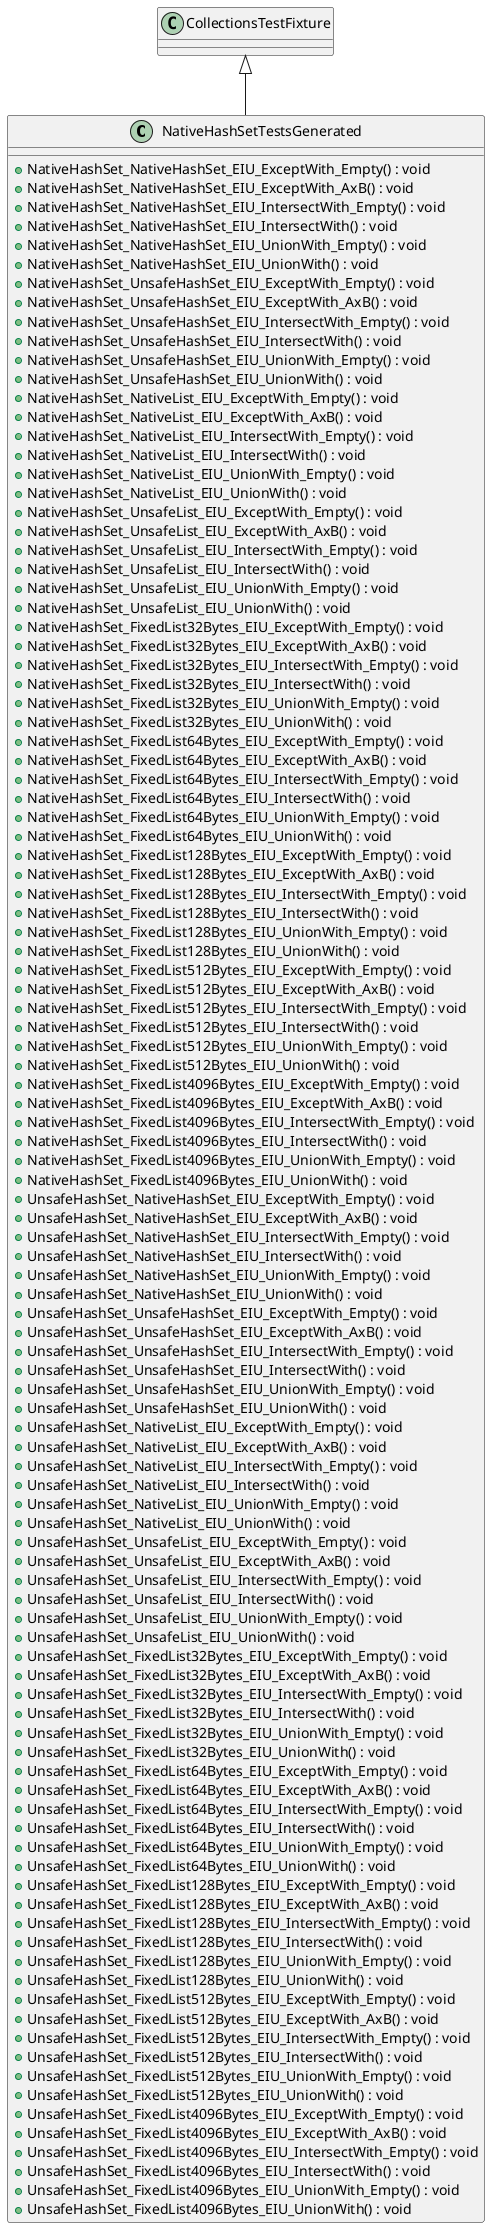 @startuml
class NativeHashSetTestsGenerated {
    + NativeHashSet_NativeHashSet_EIU_ExceptWith_Empty() : void
    + NativeHashSet_NativeHashSet_EIU_ExceptWith_AxB() : void
    + NativeHashSet_NativeHashSet_EIU_IntersectWith_Empty() : void
    + NativeHashSet_NativeHashSet_EIU_IntersectWith() : void
    + NativeHashSet_NativeHashSet_EIU_UnionWith_Empty() : void
    + NativeHashSet_NativeHashSet_EIU_UnionWith() : void
    + NativeHashSet_UnsafeHashSet_EIU_ExceptWith_Empty() : void
    + NativeHashSet_UnsafeHashSet_EIU_ExceptWith_AxB() : void
    + NativeHashSet_UnsafeHashSet_EIU_IntersectWith_Empty() : void
    + NativeHashSet_UnsafeHashSet_EIU_IntersectWith() : void
    + NativeHashSet_UnsafeHashSet_EIU_UnionWith_Empty() : void
    + NativeHashSet_UnsafeHashSet_EIU_UnionWith() : void
    + NativeHashSet_NativeList_EIU_ExceptWith_Empty() : void
    + NativeHashSet_NativeList_EIU_ExceptWith_AxB() : void
    + NativeHashSet_NativeList_EIU_IntersectWith_Empty() : void
    + NativeHashSet_NativeList_EIU_IntersectWith() : void
    + NativeHashSet_NativeList_EIU_UnionWith_Empty() : void
    + NativeHashSet_NativeList_EIU_UnionWith() : void
    + NativeHashSet_UnsafeList_EIU_ExceptWith_Empty() : void
    + NativeHashSet_UnsafeList_EIU_ExceptWith_AxB() : void
    + NativeHashSet_UnsafeList_EIU_IntersectWith_Empty() : void
    + NativeHashSet_UnsafeList_EIU_IntersectWith() : void
    + NativeHashSet_UnsafeList_EIU_UnionWith_Empty() : void
    + NativeHashSet_UnsafeList_EIU_UnionWith() : void
    + NativeHashSet_FixedList32Bytes_EIU_ExceptWith_Empty() : void
    + NativeHashSet_FixedList32Bytes_EIU_ExceptWith_AxB() : void
    + NativeHashSet_FixedList32Bytes_EIU_IntersectWith_Empty() : void
    + NativeHashSet_FixedList32Bytes_EIU_IntersectWith() : void
    + NativeHashSet_FixedList32Bytes_EIU_UnionWith_Empty() : void
    + NativeHashSet_FixedList32Bytes_EIU_UnionWith() : void
    + NativeHashSet_FixedList64Bytes_EIU_ExceptWith_Empty() : void
    + NativeHashSet_FixedList64Bytes_EIU_ExceptWith_AxB() : void
    + NativeHashSet_FixedList64Bytes_EIU_IntersectWith_Empty() : void
    + NativeHashSet_FixedList64Bytes_EIU_IntersectWith() : void
    + NativeHashSet_FixedList64Bytes_EIU_UnionWith_Empty() : void
    + NativeHashSet_FixedList64Bytes_EIU_UnionWith() : void
    + NativeHashSet_FixedList128Bytes_EIU_ExceptWith_Empty() : void
    + NativeHashSet_FixedList128Bytes_EIU_ExceptWith_AxB() : void
    + NativeHashSet_FixedList128Bytes_EIU_IntersectWith_Empty() : void
    + NativeHashSet_FixedList128Bytes_EIU_IntersectWith() : void
    + NativeHashSet_FixedList128Bytes_EIU_UnionWith_Empty() : void
    + NativeHashSet_FixedList128Bytes_EIU_UnionWith() : void
    + NativeHashSet_FixedList512Bytes_EIU_ExceptWith_Empty() : void
    + NativeHashSet_FixedList512Bytes_EIU_ExceptWith_AxB() : void
    + NativeHashSet_FixedList512Bytes_EIU_IntersectWith_Empty() : void
    + NativeHashSet_FixedList512Bytes_EIU_IntersectWith() : void
    + NativeHashSet_FixedList512Bytes_EIU_UnionWith_Empty() : void
    + NativeHashSet_FixedList512Bytes_EIU_UnionWith() : void
    + NativeHashSet_FixedList4096Bytes_EIU_ExceptWith_Empty() : void
    + NativeHashSet_FixedList4096Bytes_EIU_ExceptWith_AxB() : void
    + NativeHashSet_FixedList4096Bytes_EIU_IntersectWith_Empty() : void
    + NativeHashSet_FixedList4096Bytes_EIU_IntersectWith() : void
    + NativeHashSet_FixedList4096Bytes_EIU_UnionWith_Empty() : void
    + NativeHashSet_FixedList4096Bytes_EIU_UnionWith() : void
    + UnsafeHashSet_NativeHashSet_EIU_ExceptWith_Empty() : void
    + UnsafeHashSet_NativeHashSet_EIU_ExceptWith_AxB() : void
    + UnsafeHashSet_NativeHashSet_EIU_IntersectWith_Empty() : void
    + UnsafeHashSet_NativeHashSet_EIU_IntersectWith() : void
    + UnsafeHashSet_NativeHashSet_EIU_UnionWith_Empty() : void
    + UnsafeHashSet_NativeHashSet_EIU_UnionWith() : void
    + UnsafeHashSet_UnsafeHashSet_EIU_ExceptWith_Empty() : void
    + UnsafeHashSet_UnsafeHashSet_EIU_ExceptWith_AxB() : void
    + UnsafeHashSet_UnsafeHashSet_EIU_IntersectWith_Empty() : void
    + UnsafeHashSet_UnsafeHashSet_EIU_IntersectWith() : void
    + UnsafeHashSet_UnsafeHashSet_EIU_UnionWith_Empty() : void
    + UnsafeHashSet_UnsafeHashSet_EIU_UnionWith() : void
    + UnsafeHashSet_NativeList_EIU_ExceptWith_Empty() : void
    + UnsafeHashSet_NativeList_EIU_ExceptWith_AxB() : void
    + UnsafeHashSet_NativeList_EIU_IntersectWith_Empty() : void
    + UnsafeHashSet_NativeList_EIU_IntersectWith() : void
    + UnsafeHashSet_NativeList_EIU_UnionWith_Empty() : void
    + UnsafeHashSet_NativeList_EIU_UnionWith() : void
    + UnsafeHashSet_UnsafeList_EIU_ExceptWith_Empty() : void
    + UnsafeHashSet_UnsafeList_EIU_ExceptWith_AxB() : void
    + UnsafeHashSet_UnsafeList_EIU_IntersectWith_Empty() : void
    + UnsafeHashSet_UnsafeList_EIU_IntersectWith() : void
    + UnsafeHashSet_UnsafeList_EIU_UnionWith_Empty() : void
    + UnsafeHashSet_UnsafeList_EIU_UnionWith() : void
    + UnsafeHashSet_FixedList32Bytes_EIU_ExceptWith_Empty() : void
    + UnsafeHashSet_FixedList32Bytes_EIU_ExceptWith_AxB() : void
    + UnsafeHashSet_FixedList32Bytes_EIU_IntersectWith_Empty() : void
    + UnsafeHashSet_FixedList32Bytes_EIU_IntersectWith() : void
    + UnsafeHashSet_FixedList32Bytes_EIU_UnionWith_Empty() : void
    + UnsafeHashSet_FixedList32Bytes_EIU_UnionWith() : void
    + UnsafeHashSet_FixedList64Bytes_EIU_ExceptWith_Empty() : void
    + UnsafeHashSet_FixedList64Bytes_EIU_ExceptWith_AxB() : void
    + UnsafeHashSet_FixedList64Bytes_EIU_IntersectWith_Empty() : void
    + UnsafeHashSet_FixedList64Bytes_EIU_IntersectWith() : void
    + UnsafeHashSet_FixedList64Bytes_EIU_UnionWith_Empty() : void
    + UnsafeHashSet_FixedList64Bytes_EIU_UnionWith() : void
    + UnsafeHashSet_FixedList128Bytes_EIU_ExceptWith_Empty() : void
    + UnsafeHashSet_FixedList128Bytes_EIU_ExceptWith_AxB() : void
    + UnsafeHashSet_FixedList128Bytes_EIU_IntersectWith_Empty() : void
    + UnsafeHashSet_FixedList128Bytes_EIU_IntersectWith() : void
    + UnsafeHashSet_FixedList128Bytes_EIU_UnionWith_Empty() : void
    + UnsafeHashSet_FixedList128Bytes_EIU_UnionWith() : void
    + UnsafeHashSet_FixedList512Bytes_EIU_ExceptWith_Empty() : void
    + UnsafeHashSet_FixedList512Bytes_EIU_ExceptWith_AxB() : void
    + UnsafeHashSet_FixedList512Bytes_EIU_IntersectWith_Empty() : void
    + UnsafeHashSet_FixedList512Bytes_EIU_IntersectWith() : void
    + UnsafeHashSet_FixedList512Bytes_EIU_UnionWith_Empty() : void
    + UnsafeHashSet_FixedList512Bytes_EIU_UnionWith() : void
    + UnsafeHashSet_FixedList4096Bytes_EIU_ExceptWith_Empty() : void
    + UnsafeHashSet_FixedList4096Bytes_EIU_ExceptWith_AxB() : void
    + UnsafeHashSet_FixedList4096Bytes_EIU_IntersectWith_Empty() : void
    + UnsafeHashSet_FixedList4096Bytes_EIU_IntersectWith() : void
    + UnsafeHashSet_FixedList4096Bytes_EIU_UnionWith_Empty() : void
    + UnsafeHashSet_FixedList4096Bytes_EIU_UnionWith() : void
}
CollectionsTestFixture <|-- NativeHashSetTestsGenerated
@enduml
